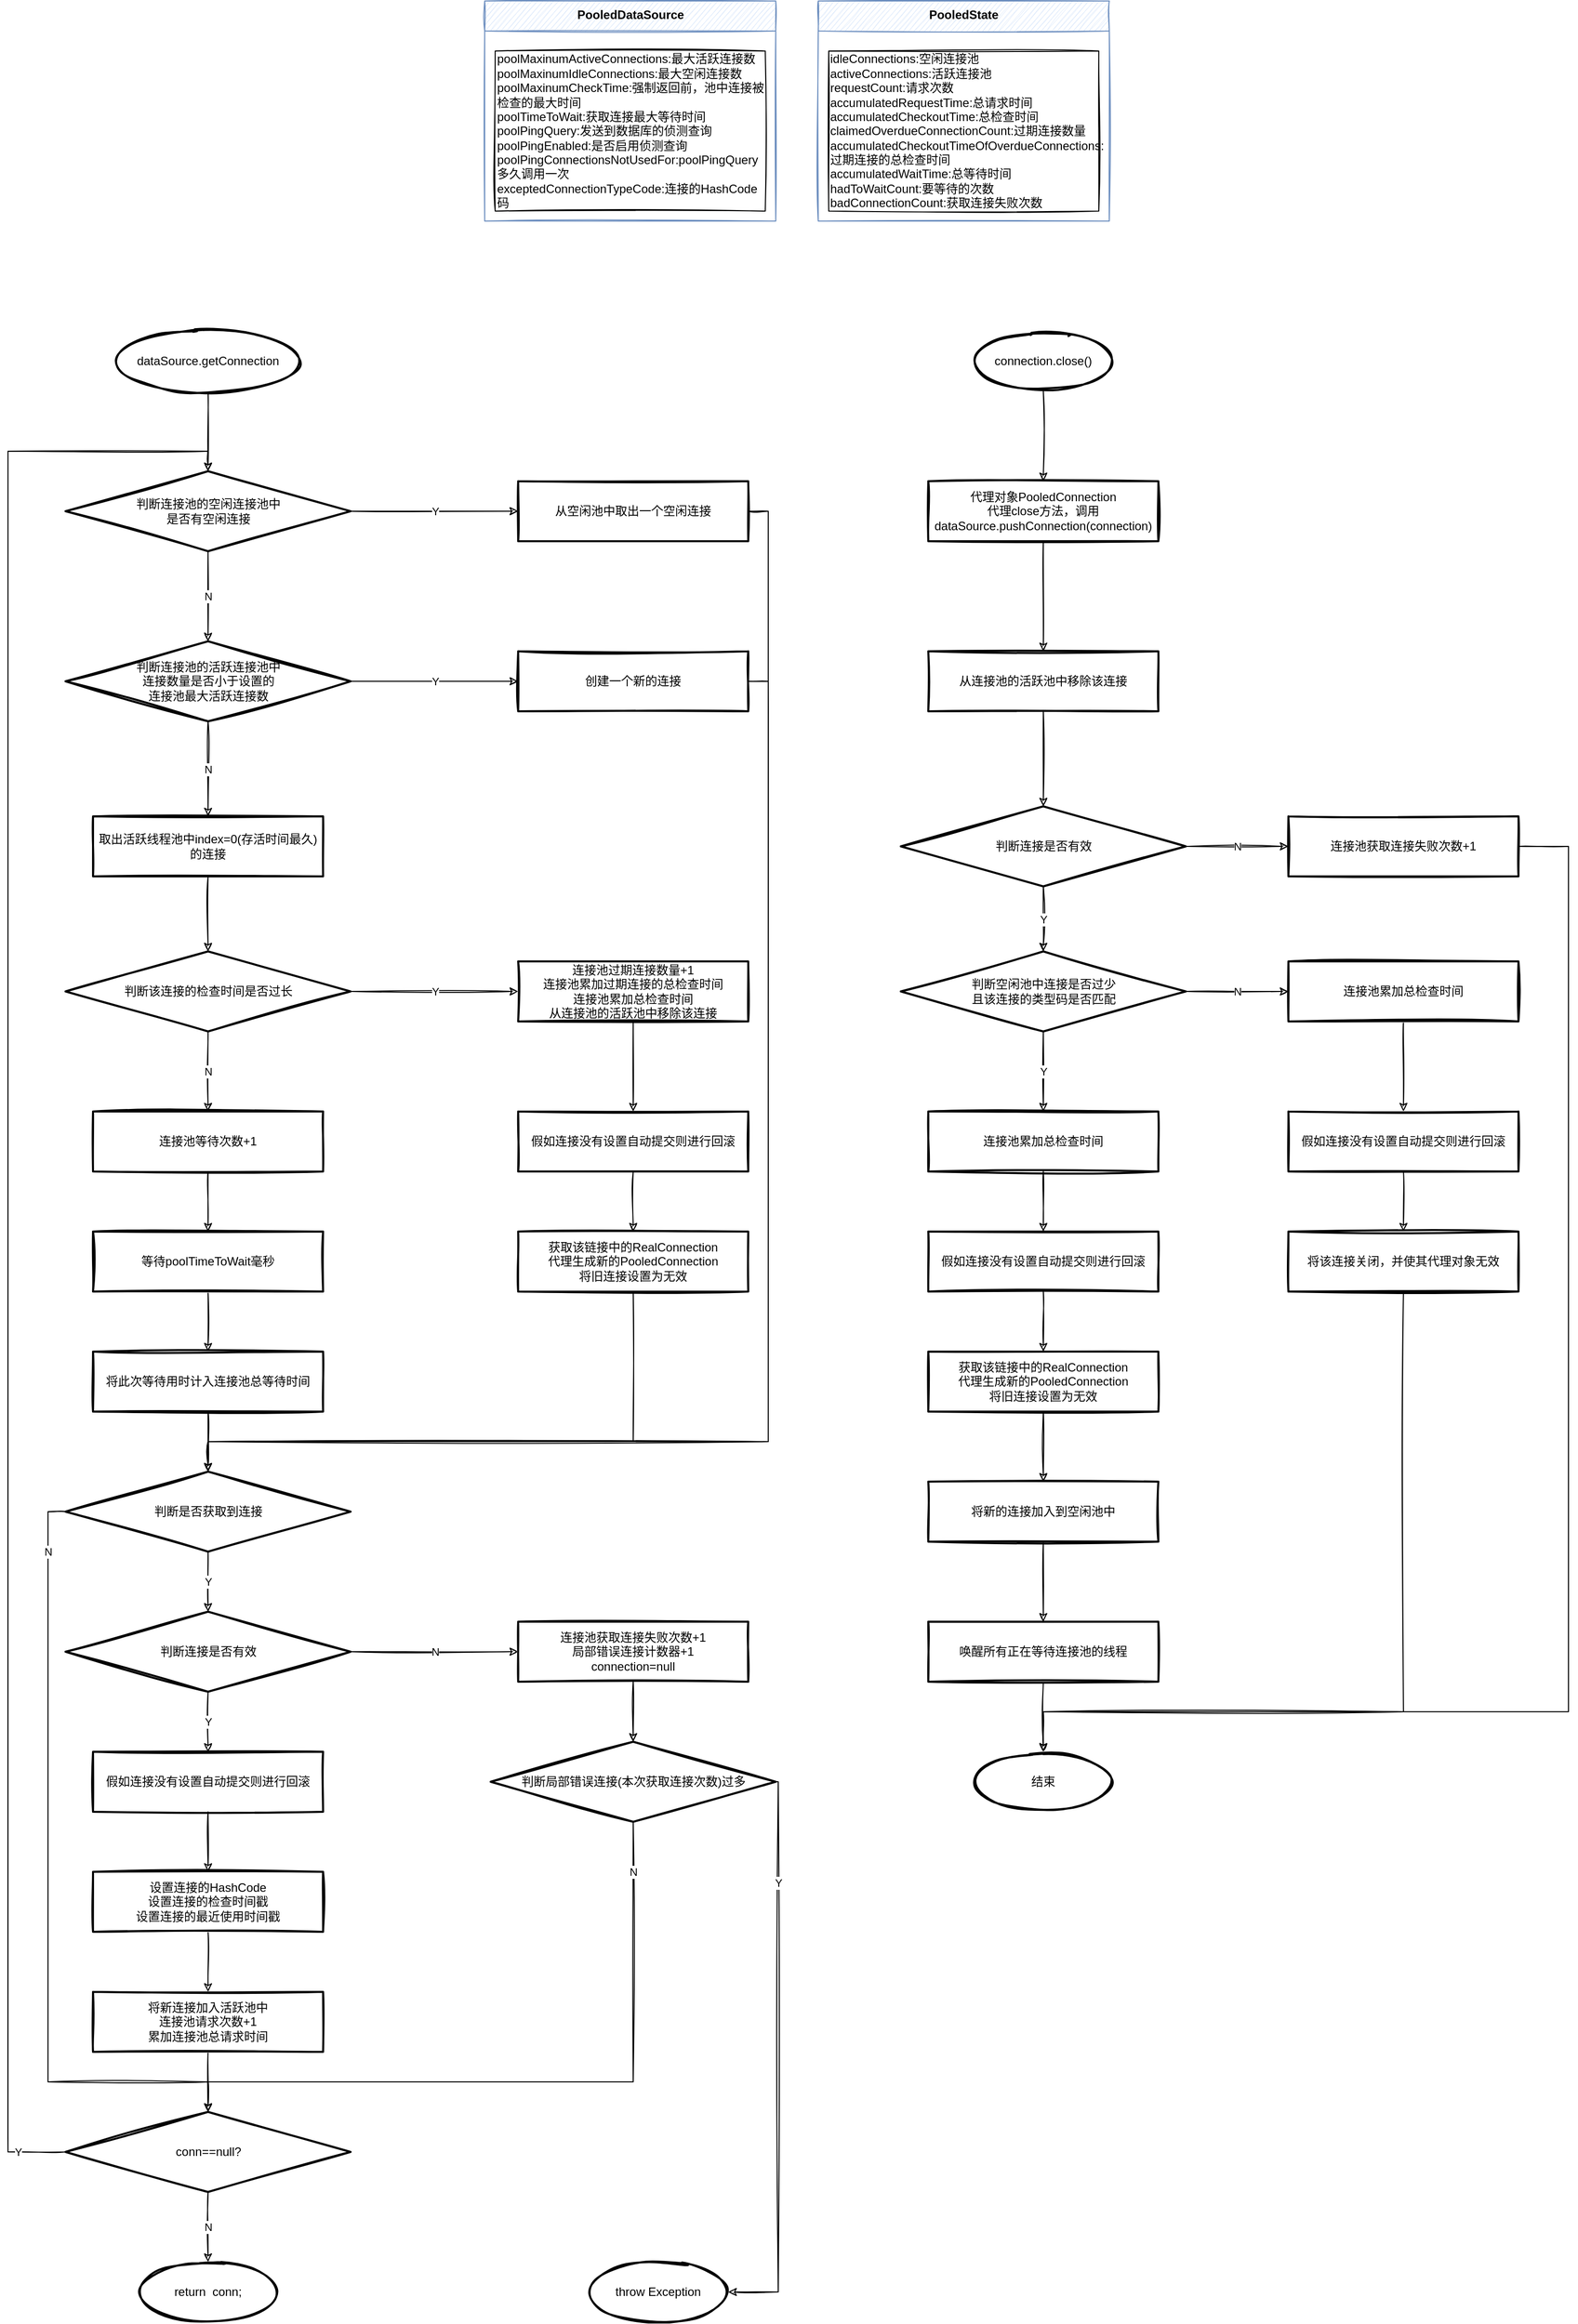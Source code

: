 <mxfile version="20.3.0" type="device"><diagram id="MCyhyUf_afz6iGRw-F5s" name="第 1 页"><mxGraphModel dx="1354" dy="1993" grid="1" gridSize="10" guides="1" tooltips="1" connect="1" arrows="1" fold="1" page="1" pageScale="1" pageWidth="827" pageHeight="1169" math="0" shadow="0"><root><mxCell id="0"/><mxCell id="1" parent="0"/><mxCell id="7m66qNa_j7fj5RQueoO3-12" style="edgeStyle=orthogonalEdgeStyle;rounded=0;orthogonalLoop=1;jettySize=auto;html=1;exitX=0.5;exitY=1;exitDx=0;exitDy=0;exitPerimeter=0;entryX=0.5;entryY=0;entryDx=0;entryDy=0;sketch=1;" parent="1" source="7m66qNa_j7fj5RQueoO3-1" target="7m66qNa_j7fj5RQueoO3-11" edge="1"><mxGeometry relative="1" as="geometry"/></mxCell><mxCell id="7m66qNa_j7fj5RQueoO3-1" value="dataSource.getConnection" style="strokeWidth=2;html=1;shape=mxgraph.flowchart.start_1;whiteSpace=wrap;sketch=1;" parent="1" vertex="1"><mxGeometry x="145" y="100" width="190" height="60" as="geometry"/></mxCell><mxCell id="7m66qNa_j7fj5RQueoO3-15" value="N" style="edgeStyle=orthogonalEdgeStyle;rounded=0;orthogonalLoop=1;jettySize=auto;html=1;sketch=1;" parent="1" source="7m66qNa_j7fj5RQueoO3-9" target="7m66qNa_j7fj5RQueoO3-14" edge="1"><mxGeometry relative="1" as="geometry"/></mxCell><mxCell id="7m66qNa_j7fj5RQueoO3-32" value="Y" style="edgeStyle=orthogonalEdgeStyle;rounded=0;orthogonalLoop=1;jettySize=auto;html=1;exitX=1;exitY=0.5;exitDx=0;exitDy=0;entryX=0;entryY=0.5;entryDx=0;entryDy=0;sketch=1;" parent="1" source="7m66qNa_j7fj5RQueoO3-9" target="7m66qNa_j7fj5RQueoO3-31" edge="1"><mxGeometry relative="1" as="geometry"/></mxCell><mxCell id="7m66qNa_j7fj5RQueoO3-9" value="判断连接池的活跃连接池中&lt;br&gt;连接数量是否小于设置的&lt;br&gt;连接池最大活跃连接数" style="rhombus;whiteSpace=wrap;html=1;strokeWidth=2;sketch=1;" parent="1" vertex="1"><mxGeometry x="97.5" y="410" width="285" height="80" as="geometry"/></mxCell><mxCell id="7m66qNa_j7fj5RQueoO3-13" value="N" style="edgeStyle=orthogonalEdgeStyle;rounded=0;orthogonalLoop=1;jettySize=auto;html=1;exitX=0.5;exitY=1;exitDx=0;exitDy=0;entryX=0.5;entryY=0;entryDx=0;entryDy=0;sketch=1;" parent="1" source="7m66qNa_j7fj5RQueoO3-11" target="7m66qNa_j7fj5RQueoO3-9" edge="1"><mxGeometry relative="1" as="geometry"/></mxCell><mxCell id="7m66qNa_j7fj5RQueoO3-27" value="Y" style="edgeStyle=orthogonalEdgeStyle;rounded=0;orthogonalLoop=1;jettySize=auto;html=1;exitX=1;exitY=0.5;exitDx=0;exitDy=0;entryX=0;entryY=0.5;entryDx=0;entryDy=0;sketch=1;" parent="1" source="7m66qNa_j7fj5RQueoO3-11" target="7m66qNa_j7fj5RQueoO3-26" edge="1"><mxGeometry relative="1" as="geometry"/></mxCell><mxCell id="7m66qNa_j7fj5RQueoO3-11" value="判断连接池的空闲连接池中&lt;br&gt;是否有空闲连接" style="rhombus;whiteSpace=wrap;html=1;strokeWidth=2;sketch=1;" parent="1" vertex="1"><mxGeometry x="97.5" y="240" width="285" height="80" as="geometry"/></mxCell><mxCell id="7m66qNa_j7fj5RQueoO3-17" style="edgeStyle=orthogonalEdgeStyle;rounded=0;orthogonalLoop=1;jettySize=auto;html=1;exitX=0.5;exitY=1;exitDx=0;exitDy=0;entryX=0.5;entryY=0;entryDx=0;entryDy=0;sketch=1;" parent="1" source="7m66qNa_j7fj5RQueoO3-14" target="7m66qNa_j7fj5RQueoO3-16" edge="1"><mxGeometry relative="1" as="geometry"/></mxCell><mxCell id="7m66qNa_j7fj5RQueoO3-14" value="取出活跃线程池中index=0(存活时间最久)的连接" style="whiteSpace=wrap;html=1;strokeWidth=2;sketch=1;" parent="1" vertex="1"><mxGeometry x="125" y="585" width="230" height="60" as="geometry"/></mxCell><mxCell id="7m66qNa_j7fj5RQueoO3-19" value="N" style="edgeStyle=orthogonalEdgeStyle;rounded=0;orthogonalLoop=1;jettySize=auto;html=1;exitX=0.5;exitY=1;exitDx=0;exitDy=0;entryX=0.5;entryY=0;entryDx=0;entryDy=0;sketch=1;" parent="1" source="7m66qNa_j7fj5RQueoO3-16" target="7m66qNa_j7fj5RQueoO3-18" edge="1"><mxGeometry relative="1" as="geometry"/></mxCell><mxCell id="8Xt79Spc-dpP2ZHksFhf-11" value="Y" style="edgeStyle=orthogonalEdgeStyle;rounded=0;sketch=1;orthogonalLoop=1;jettySize=auto;html=1;exitX=1;exitY=0.5;exitDx=0;exitDy=0;entryX=0;entryY=0.5;entryDx=0;entryDy=0;" parent="1" source="7m66qNa_j7fj5RQueoO3-16" target="8Xt79Spc-dpP2ZHksFhf-2" edge="1"><mxGeometry relative="1" as="geometry"/></mxCell><mxCell id="7m66qNa_j7fj5RQueoO3-16" value="判断该连接的检查时间是否过长" style="rhombus;whiteSpace=wrap;html=1;strokeWidth=2;sketch=1;" parent="1" vertex="1"><mxGeometry x="97.5" y="720" width="285" height="80" as="geometry"/></mxCell><mxCell id="7m66qNa_j7fj5RQueoO3-21" style="edgeStyle=orthogonalEdgeStyle;rounded=0;orthogonalLoop=1;jettySize=auto;html=1;exitX=0.5;exitY=1;exitDx=0;exitDy=0;entryX=0.5;entryY=0;entryDx=0;entryDy=0;sketch=1;" parent="1" source="7m66qNa_j7fj5RQueoO3-18" target="7m66qNa_j7fj5RQueoO3-20" edge="1"><mxGeometry relative="1" as="geometry"/></mxCell><mxCell id="7m66qNa_j7fj5RQueoO3-18" value="连接池等待次数+1" style="whiteSpace=wrap;html=1;strokeWidth=2;sketch=1;" parent="1" vertex="1"><mxGeometry x="125" y="880" width="230" height="60" as="geometry"/></mxCell><mxCell id="7m66qNa_j7fj5RQueoO3-23" style="edgeStyle=orthogonalEdgeStyle;rounded=0;orthogonalLoop=1;jettySize=auto;html=1;exitX=0.5;exitY=1;exitDx=0;exitDy=0;entryX=0.5;entryY=0;entryDx=0;entryDy=0;sketch=1;" parent="1" source="7m66qNa_j7fj5RQueoO3-20" target="7m66qNa_j7fj5RQueoO3-22" edge="1"><mxGeometry relative="1" as="geometry"/></mxCell><mxCell id="7m66qNa_j7fj5RQueoO3-20" value="等待poolTimeToWait毫秒" style="whiteSpace=wrap;html=1;strokeWidth=2;sketch=1;" parent="1" vertex="1"><mxGeometry x="125" y="1000" width="230" height="60" as="geometry"/></mxCell><mxCell id="7m66qNa_j7fj5RQueoO3-25" style="edgeStyle=orthogonalEdgeStyle;rounded=0;orthogonalLoop=1;jettySize=auto;html=1;exitX=0.5;exitY=1;exitDx=0;exitDy=0;entryX=0.5;entryY=0;entryDx=0;entryDy=0;sketch=1;" parent="1" source="7m66qNa_j7fj5RQueoO3-22" target="7m66qNa_j7fj5RQueoO3-24" edge="1"><mxGeometry relative="1" as="geometry"/></mxCell><mxCell id="7m66qNa_j7fj5RQueoO3-22" value="&lt;span style=&quot;text-align: left;&quot;&gt;将此次等待用时计入连接池总等待时间&lt;/span&gt;" style="whiteSpace=wrap;html=1;strokeWidth=2;sketch=1;" parent="1" vertex="1"><mxGeometry x="125" y="1120" width="230" height="60" as="geometry"/></mxCell><mxCell id="8Xt79Spc-dpP2ZHksFhf-10" value="Y" style="edgeStyle=orthogonalEdgeStyle;rounded=0;sketch=1;orthogonalLoop=1;jettySize=auto;html=1;exitX=0.5;exitY=1;exitDx=0;exitDy=0;entryX=0.5;entryY=0;entryDx=0;entryDy=0;" parent="1" source="7m66qNa_j7fj5RQueoO3-24" target="8Xt79Spc-dpP2ZHksFhf-9" edge="1"><mxGeometry relative="1" as="geometry"/></mxCell><mxCell id="DQmg4lhvm20JNWHVOebY-18" value="N" style="edgeStyle=orthogonalEdgeStyle;rounded=0;sketch=1;orthogonalLoop=1;jettySize=auto;html=1;exitX=0;exitY=0.5;exitDx=0;exitDy=0;entryX=0.5;entryY=0;entryDx=0;entryDy=0;" parent="1" source="7m66qNa_j7fj5RQueoO3-24" target="DQmg4lhvm20JNWHVOebY-6" edge="1"><mxGeometry x="-0.852" relative="1" as="geometry"><Array as="points"><mxPoint x="80" y="1280"/><mxPoint x="80" y="1850"/><mxPoint x="240" y="1850"/></Array><mxPoint as="offset"/></mxGeometry></mxCell><mxCell id="7m66qNa_j7fj5RQueoO3-24" value="判断是否获取到连接" style="rhombus;whiteSpace=wrap;html=1;strokeWidth=2;sketch=1;" parent="1" vertex="1"><mxGeometry x="97.5" y="1240" width="285" height="80" as="geometry"/></mxCell><mxCell id="7m66qNa_j7fj5RQueoO3-29" style="edgeStyle=orthogonalEdgeStyle;rounded=0;orthogonalLoop=1;jettySize=auto;html=1;exitX=1;exitY=0.5;exitDx=0;exitDy=0;entryX=0.5;entryY=0;entryDx=0;entryDy=0;sketch=1;" parent="1" source="7m66qNa_j7fj5RQueoO3-26" target="7m66qNa_j7fj5RQueoO3-24" edge="1"><mxGeometry relative="1" as="geometry"><Array as="points"><mxPoint x="800" y="280"/><mxPoint x="800" y="1210"/><mxPoint x="240" y="1210"/></Array></mxGeometry></mxCell><mxCell id="7m66qNa_j7fj5RQueoO3-26" value="从空闲池中取出一个空闲连接" style="whiteSpace=wrap;html=1;strokeWidth=2;sketch=1;" parent="1" vertex="1"><mxGeometry x="550" y="250" width="230" height="60" as="geometry"/></mxCell><mxCell id="8Xt79Spc-dpP2ZHksFhf-1" style="edgeStyle=orthogonalEdgeStyle;rounded=0;orthogonalLoop=1;jettySize=auto;html=1;exitX=1;exitY=0.5;exitDx=0;exitDy=0;entryX=0.5;entryY=0;entryDx=0;entryDy=0;sketch=1;" parent="1" source="7m66qNa_j7fj5RQueoO3-31" target="7m66qNa_j7fj5RQueoO3-24" edge="1"><mxGeometry relative="1" as="geometry"><Array as="points"><mxPoint x="800" y="450"/><mxPoint x="800" y="1210"/><mxPoint x="240" y="1210"/></Array></mxGeometry></mxCell><mxCell id="7m66qNa_j7fj5RQueoO3-31" value="创建一个新的连接" style="whiteSpace=wrap;html=1;strokeWidth=2;sketch=1;" parent="1" vertex="1"><mxGeometry x="550" y="420" width="230" height="60" as="geometry"/></mxCell><mxCell id="8Xt79Spc-dpP2ZHksFhf-5" style="edgeStyle=orthogonalEdgeStyle;rounded=0;sketch=1;orthogonalLoop=1;jettySize=auto;html=1;exitX=0.5;exitY=1;exitDx=0;exitDy=0;" parent="1" source="8Xt79Spc-dpP2ZHksFhf-2" target="8Xt79Spc-dpP2ZHksFhf-4" edge="1"><mxGeometry relative="1" as="geometry"/></mxCell><mxCell id="8Xt79Spc-dpP2ZHksFhf-2" value="连接池过期连接数量+1&lt;br&gt;连接池累加&lt;span style=&quot;text-align: left;&quot;&gt;过期连接的总检查时间&lt;br&gt;&lt;/span&gt;连接池累加&lt;span style=&quot;text-align: left;&quot;&gt;总检查时间&lt;br&gt;&lt;/span&gt;从连接池的活跃池中移除该连接" style="whiteSpace=wrap;html=1;strokeWidth=2;sketch=1;" parent="1" vertex="1"><mxGeometry x="550" y="730" width="230" height="60" as="geometry"/></mxCell><mxCell id="8Xt79Spc-dpP2ZHksFhf-7" style="edgeStyle=orthogonalEdgeStyle;rounded=0;sketch=1;orthogonalLoop=1;jettySize=auto;html=1;exitX=0.5;exitY=1;exitDx=0;exitDy=0;" parent="1" source="8Xt79Spc-dpP2ZHksFhf-4" target="8Xt79Spc-dpP2ZHksFhf-6" edge="1"><mxGeometry relative="1" as="geometry"/></mxCell><mxCell id="8Xt79Spc-dpP2ZHksFhf-4" value="假如连接没有设置自动提交则进行回滚" style="whiteSpace=wrap;html=1;strokeWidth=2;sketch=1;" parent="1" vertex="1"><mxGeometry x="550" y="880" width="230" height="60" as="geometry"/></mxCell><mxCell id="8Xt79Spc-dpP2ZHksFhf-13" style="edgeStyle=orthogonalEdgeStyle;rounded=0;sketch=1;orthogonalLoop=1;jettySize=auto;html=1;exitX=0.5;exitY=1;exitDx=0;exitDy=0;entryX=0.5;entryY=0;entryDx=0;entryDy=0;" parent="1" source="8Xt79Spc-dpP2ZHksFhf-6" target="7m66qNa_j7fj5RQueoO3-24" edge="1"><mxGeometry relative="1" as="geometry"><Array as="points"><mxPoint x="665" y="1210"/><mxPoint x="240" y="1210"/></Array></mxGeometry></mxCell><mxCell id="8Xt79Spc-dpP2ZHksFhf-6" value="获取该链接中的RealConnection&lt;br&gt;代理生成新的PooledConnection&lt;br&gt;将旧连接设置为无效" style="whiteSpace=wrap;html=1;strokeWidth=2;sketch=1;" parent="1" vertex="1"><mxGeometry x="550" y="1000" width="230" height="60" as="geometry"/></mxCell><mxCell id="8Xt79Spc-dpP2ZHksFhf-15" value="Y" style="edgeStyle=orthogonalEdgeStyle;rounded=0;sketch=1;orthogonalLoop=1;jettySize=auto;html=1;exitX=0.5;exitY=1;exitDx=0;exitDy=0;entryX=0.5;entryY=0;entryDx=0;entryDy=0;" parent="1" source="8Xt79Spc-dpP2ZHksFhf-9" target="8Xt79Spc-dpP2ZHksFhf-14" edge="1"><mxGeometry relative="1" as="geometry"/></mxCell><mxCell id="DQmg4lhvm20JNWHVOebY-2" value="N" style="edgeStyle=orthogonalEdgeStyle;rounded=0;orthogonalLoop=1;jettySize=auto;html=1;exitX=1;exitY=0.5;exitDx=0;exitDy=0;entryX=0;entryY=0.5;entryDx=0;entryDy=0;sketch=1;" parent="1" source="8Xt79Spc-dpP2ZHksFhf-9" target="DQmg4lhvm20JNWHVOebY-1" edge="1"><mxGeometry relative="1" as="geometry"/></mxCell><mxCell id="8Xt79Spc-dpP2ZHksFhf-9" value="判断连接是否有效" style="rhombus;whiteSpace=wrap;html=1;strokeWidth=2;sketch=1;" parent="1" vertex="1"><mxGeometry x="97.5" y="1380" width="285" height="80" as="geometry"/></mxCell><mxCell id="8Xt79Spc-dpP2ZHksFhf-18" style="edgeStyle=orthogonalEdgeStyle;rounded=0;sketch=1;orthogonalLoop=1;jettySize=auto;html=1;exitX=0.5;exitY=1;exitDx=0;exitDy=0;entryX=0.5;entryY=0;entryDx=0;entryDy=0;" parent="1" source="8Xt79Spc-dpP2ZHksFhf-14" target="8Xt79Spc-dpP2ZHksFhf-17" edge="1"><mxGeometry relative="1" as="geometry"/></mxCell><mxCell id="8Xt79Spc-dpP2ZHksFhf-14" value="假如连接没有设置自动提交则进行回滚" style="whiteSpace=wrap;html=1;strokeWidth=2;sketch=1;" parent="1" vertex="1"><mxGeometry x="125" y="1520" width="230" height="60" as="geometry"/></mxCell><mxCell id="8Xt79Spc-dpP2ZHksFhf-20" style="edgeStyle=orthogonalEdgeStyle;rounded=0;sketch=1;orthogonalLoop=1;jettySize=auto;html=1;exitX=0.5;exitY=1;exitDx=0;exitDy=0;entryX=0.5;entryY=0;entryDx=0;entryDy=0;" parent="1" source="8Xt79Spc-dpP2ZHksFhf-17" target="8Xt79Spc-dpP2ZHksFhf-19" edge="1"><mxGeometry relative="1" as="geometry"/></mxCell><mxCell id="8Xt79Spc-dpP2ZHksFhf-17" value="设置连接的HashCode&lt;br&gt;设置连接的检查时间戳&lt;br&gt;设置连接的最近使用时间戳" style="whiteSpace=wrap;html=1;strokeWidth=2;sketch=1;" parent="1" vertex="1"><mxGeometry x="125" y="1640" width="230" height="60" as="geometry"/></mxCell><mxCell id="DQmg4lhvm20JNWHVOebY-7" style="edgeStyle=orthogonalEdgeStyle;rounded=0;sketch=1;orthogonalLoop=1;jettySize=auto;html=1;exitX=0.5;exitY=1;exitDx=0;exitDy=0;" parent="1" source="8Xt79Spc-dpP2ZHksFhf-19" target="DQmg4lhvm20JNWHVOebY-6" edge="1"><mxGeometry relative="1" as="geometry"/></mxCell><mxCell id="8Xt79Spc-dpP2ZHksFhf-19" value="将新连接加入活跃池中&lt;br&gt;连接池请求次数+1&lt;br&gt;累加连接池总请求时间" style="whiteSpace=wrap;html=1;strokeWidth=2;sketch=1;" parent="1" vertex="1"><mxGeometry x="125" y="1760" width="230" height="60" as="geometry"/></mxCell><mxCell id="DQmg4lhvm20JNWHVOebY-5" style="edgeStyle=orthogonalEdgeStyle;rounded=0;sketch=1;orthogonalLoop=1;jettySize=auto;html=1;exitX=0.5;exitY=1;exitDx=0;exitDy=0;entryX=0.5;entryY=0;entryDx=0;entryDy=0;" parent="1" source="DQmg4lhvm20JNWHVOebY-1" target="DQmg4lhvm20JNWHVOebY-4" edge="1"><mxGeometry relative="1" as="geometry"/></mxCell><mxCell id="DQmg4lhvm20JNWHVOebY-1" value="连接池获取连接失败次数+1&lt;br&gt;局部错误连接计数器+1&lt;br&gt;connection=null" style="whiteSpace=wrap;html=1;strokeWidth=2;sketch=1;" parent="1" vertex="1"><mxGeometry x="550" y="1390" width="230" height="60" as="geometry"/></mxCell><mxCell id="DQmg4lhvm20JNWHVOebY-8" value="N" style="edgeStyle=orthogonalEdgeStyle;rounded=0;sketch=1;orthogonalLoop=1;jettySize=auto;html=1;exitX=0.5;exitY=1;exitDx=0;exitDy=0;entryX=0.5;entryY=0;entryDx=0;entryDy=0;" parent="1" source="DQmg4lhvm20JNWHVOebY-4" target="DQmg4lhvm20JNWHVOebY-6" edge="1"><mxGeometry x="-0.86" relative="1" as="geometry"><Array as="points"><mxPoint x="665" y="1850"/><mxPoint x="240" y="1850"/></Array><mxPoint as="offset"/></mxGeometry></mxCell><mxCell id="DQmg4lhvm20JNWHVOebY-16" style="edgeStyle=orthogonalEdgeStyle;rounded=0;sketch=1;orthogonalLoop=1;jettySize=auto;html=1;exitX=1;exitY=0.5;exitDx=0;exitDy=0;entryX=1;entryY=0.5;entryDx=0;entryDy=0;entryPerimeter=0;" parent="1" source="DQmg4lhvm20JNWHVOebY-4" target="DQmg4lhvm20JNWHVOebY-15" edge="1"><mxGeometry relative="1" as="geometry"><Array as="points"><mxPoint x="810" y="1550"/><mxPoint x="810" y="2060"/></Array></mxGeometry></mxCell><mxCell id="DQmg4lhvm20JNWHVOebY-17" value="Y" style="edgeLabel;html=1;align=center;verticalAlign=middle;resizable=0;points=[];" parent="DQmg4lhvm20JNWHVOebY-16" vertex="1" connectable="0"><mxGeometry x="-0.632" relative="1" as="geometry"><mxPoint as="offset"/></mxGeometry></mxCell><mxCell id="DQmg4lhvm20JNWHVOebY-4" value="判断局部错误连接(本次获取连接次数)过多" style="rhombus;whiteSpace=wrap;html=1;strokeWidth=2;sketch=1;" parent="1" vertex="1"><mxGeometry x="522.5" y="1510" width="285" height="80" as="geometry"/></mxCell><mxCell id="DQmg4lhvm20JNWHVOebY-11" value="Y" style="edgeStyle=orthogonalEdgeStyle;rounded=0;sketch=1;orthogonalLoop=1;jettySize=auto;html=1;exitX=0;exitY=0.5;exitDx=0;exitDy=0;entryX=0.5;entryY=0;entryDx=0;entryDy=0;" parent="1" source="DQmg4lhvm20JNWHVOebY-6" target="7m66qNa_j7fj5RQueoO3-11" edge="1"><mxGeometry x="-0.952" relative="1" as="geometry"><Array as="points"><mxPoint x="40" y="1920"/><mxPoint x="40" y="220"/><mxPoint x="240" y="220"/></Array><mxPoint as="offset"/></mxGeometry></mxCell><mxCell id="DQmg4lhvm20JNWHVOebY-14" value="N" style="edgeStyle=orthogonalEdgeStyle;rounded=0;sketch=1;orthogonalLoop=1;jettySize=auto;html=1;exitX=0.5;exitY=1;exitDx=0;exitDy=0;entryX=0.5;entryY=0;entryDx=0;entryDy=0;entryPerimeter=0;" parent="1" source="DQmg4lhvm20JNWHVOebY-6" target="DQmg4lhvm20JNWHVOebY-13" edge="1"><mxGeometry relative="1" as="geometry"/></mxCell><mxCell id="DQmg4lhvm20JNWHVOebY-6" value="conn==null?" style="rhombus;whiteSpace=wrap;html=1;strokeWidth=2;sketch=1;" parent="1" vertex="1"><mxGeometry x="97.5" y="1880" width="285" height="80" as="geometry"/></mxCell><mxCell id="DQmg4lhvm20JNWHVOebY-13" value="return&amp;nbsp; conn;" style="strokeWidth=2;html=1;shape=mxgraph.flowchart.start_1;whiteSpace=wrap;sketch=1;" parent="1" vertex="1"><mxGeometry x="170" y="2030" width="140" height="60" as="geometry"/></mxCell><mxCell id="DQmg4lhvm20JNWHVOebY-15" value="throw Exception" style="strokeWidth=2;html=1;shape=mxgraph.flowchart.start_1;whiteSpace=wrap;sketch=1;" parent="1" vertex="1"><mxGeometry x="620" y="2030" width="140" height="60" as="geometry"/></mxCell><mxCell id="DQmg4lhvm20JNWHVOebY-21" style="edgeStyle=orthogonalEdgeStyle;rounded=0;sketch=1;orthogonalLoop=1;jettySize=auto;html=1;exitX=0.5;exitY=1;exitDx=0;exitDy=0;exitPerimeter=0;entryX=0.5;entryY=0;entryDx=0;entryDy=0;" parent="1" source="DQmg4lhvm20JNWHVOebY-19" target="DQmg4lhvm20JNWHVOebY-20" edge="1"><mxGeometry relative="1" as="geometry"/></mxCell><mxCell id="DQmg4lhvm20JNWHVOebY-19" value="connection.close()" style="strokeWidth=2;html=1;shape=mxgraph.flowchart.start_1;whiteSpace=wrap;sketch=1;" parent="1" vertex="1"><mxGeometry x="1005" y="100" width="140" height="60" as="geometry"/></mxCell><mxCell id="0AXNZ4n9YgKmXDQXLzTK-2" style="edgeStyle=orthogonalEdgeStyle;rounded=0;orthogonalLoop=1;jettySize=auto;html=1;exitX=0.5;exitY=1;exitDx=0;exitDy=0;entryX=0.5;entryY=0;entryDx=0;entryDy=0;sketch=1;" parent="1" source="DQmg4lhvm20JNWHVOebY-20" target="0AXNZ4n9YgKmXDQXLzTK-1" edge="1"><mxGeometry relative="1" as="geometry"/></mxCell><mxCell id="DQmg4lhvm20JNWHVOebY-20" value="代理对象PooledConnection&lt;br&gt;代理close方法，调用&lt;br&gt;dataSource.pushConnection(connection)" style="whiteSpace=wrap;html=1;strokeWidth=2;sketch=1;" parent="1" vertex="1"><mxGeometry x="960" y="250" width="230" height="60" as="geometry"/></mxCell><mxCell id="0AXNZ4n9YgKmXDQXLzTK-4" style="edgeStyle=orthogonalEdgeStyle;rounded=0;sketch=1;orthogonalLoop=1;jettySize=auto;html=1;exitX=0.5;exitY=1;exitDx=0;exitDy=0;entryX=0.5;entryY=0;entryDx=0;entryDy=0;" parent="1" source="0AXNZ4n9YgKmXDQXLzTK-1" target="0AXNZ4n9YgKmXDQXLzTK-3" edge="1"><mxGeometry relative="1" as="geometry"/></mxCell><mxCell id="0AXNZ4n9YgKmXDQXLzTK-1" value="从连接池的活跃池中移除该连接" style="whiteSpace=wrap;html=1;strokeWidth=2;sketch=1;" parent="1" vertex="1"><mxGeometry x="960" y="420" width="230" height="60" as="geometry"/></mxCell><mxCell id="0AXNZ4n9YgKmXDQXLzTK-7" value="Y" style="edgeStyle=orthogonalEdgeStyle;rounded=0;sketch=1;orthogonalLoop=1;jettySize=auto;html=1;exitX=0.5;exitY=1;exitDx=0;exitDy=0;entryX=0.5;entryY=0;entryDx=0;entryDy=0;" parent="1" source="0AXNZ4n9YgKmXDQXLzTK-3" target="0AXNZ4n9YgKmXDQXLzTK-6" edge="1"><mxGeometry relative="1" as="geometry"/></mxCell><mxCell id="0AXNZ4n9YgKmXDQXLzTK-28" value="N" style="edgeStyle=orthogonalEdgeStyle;rounded=0;sketch=1;orthogonalLoop=1;jettySize=auto;html=1;exitX=1;exitY=0.5;exitDx=0;exitDy=0;entryX=0;entryY=0.5;entryDx=0;entryDy=0;" parent="1" source="0AXNZ4n9YgKmXDQXLzTK-3" target="0AXNZ4n9YgKmXDQXLzTK-27" edge="1"><mxGeometry relative="1" as="geometry"/></mxCell><mxCell id="0AXNZ4n9YgKmXDQXLzTK-3" value="判断连接是否有效" style="rhombus;whiteSpace=wrap;html=1;strokeWidth=2;sketch=1;" parent="1" vertex="1"><mxGeometry x="932.5" y="575" width="285" height="80" as="geometry"/></mxCell><mxCell id="0AXNZ4n9YgKmXDQXLzTK-11" value="Y" style="edgeStyle=orthogonalEdgeStyle;rounded=0;sketch=1;orthogonalLoop=1;jettySize=auto;html=1;exitX=0.5;exitY=1;exitDx=0;exitDy=0;entryX=0.5;entryY=0;entryDx=0;entryDy=0;" parent="1" source="0AXNZ4n9YgKmXDQXLzTK-6" target="0AXNZ4n9YgKmXDQXLzTK-8" edge="1"><mxGeometry relative="1" as="geometry"/></mxCell><mxCell id="0AXNZ4n9YgKmXDQXLzTK-17" value="N" style="edgeStyle=orthogonalEdgeStyle;rounded=0;sketch=1;orthogonalLoop=1;jettySize=auto;html=1;exitX=1;exitY=0.5;exitDx=0;exitDy=0;entryX=0;entryY=0.5;entryDx=0;entryDy=0;" parent="1" source="0AXNZ4n9YgKmXDQXLzTK-6" target="0AXNZ4n9YgKmXDQXLzTK-16" edge="1"><mxGeometry relative="1" as="geometry"/></mxCell><mxCell id="0AXNZ4n9YgKmXDQXLzTK-6" value="判断空闲池中连接是否过少&lt;br&gt;且该连接的类型码是否匹配" style="rhombus;whiteSpace=wrap;html=1;strokeWidth=2;sketch=1;" parent="1" vertex="1"><mxGeometry x="932.5" y="720" width="285" height="80" as="geometry"/></mxCell><mxCell id="0AXNZ4n9YgKmXDQXLzTK-12" style="edgeStyle=orthogonalEdgeStyle;rounded=0;sketch=1;orthogonalLoop=1;jettySize=auto;html=1;exitX=0.5;exitY=1;exitDx=0;exitDy=0;entryX=0.5;entryY=0;entryDx=0;entryDy=0;" parent="1" source="0AXNZ4n9YgKmXDQXLzTK-8" target="0AXNZ4n9YgKmXDQXLzTK-9" edge="1"><mxGeometry relative="1" as="geometry"/></mxCell><mxCell id="0AXNZ4n9YgKmXDQXLzTK-8" value="连接池累加&lt;span style=&quot;text-align: left;&quot;&gt;总检查时间&lt;/span&gt;" style="whiteSpace=wrap;html=1;strokeWidth=2;sketch=1;" parent="1" vertex="1"><mxGeometry x="960" y="880" width="230" height="60" as="geometry"/></mxCell><mxCell id="0AXNZ4n9YgKmXDQXLzTK-13" style="edgeStyle=orthogonalEdgeStyle;rounded=0;sketch=1;orthogonalLoop=1;jettySize=auto;html=1;exitX=0.5;exitY=1;exitDx=0;exitDy=0;entryX=0.5;entryY=0;entryDx=0;entryDy=0;" parent="1" source="0AXNZ4n9YgKmXDQXLzTK-9" target="0AXNZ4n9YgKmXDQXLzTK-10" edge="1"><mxGeometry relative="1" as="geometry"/></mxCell><mxCell id="0AXNZ4n9YgKmXDQXLzTK-9" value="假如连接没有设置自动提交则进行回滚" style="whiteSpace=wrap;html=1;strokeWidth=2;sketch=1;" parent="1" vertex="1"><mxGeometry x="960" y="1000" width="230" height="60" as="geometry"/></mxCell><mxCell id="0AXNZ4n9YgKmXDQXLzTK-15" style="edgeStyle=orthogonalEdgeStyle;rounded=0;sketch=1;orthogonalLoop=1;jettySize=auto;html=1;exitX=0.5;exitY=1;exitDx=0;exitDy=0;entryX=0.5;entryY=0;entryDx=0;entryDy=0;" parent="1" source="0AXNZ4n9YgKmXDQXLzTK-10" target="0AXNZ4n9YgKmXDQXLzTK-14" edge="1"><mxGeometry relative="1" as="geometry"/></mxCell><mxCell id="0AXNZ4n9YgKmXDQXLzTK-10" value="获取该链接中的RealConnection&lt;br&gt;代理生成新的PooledConnection&lt;br&gt;将旧连接设置为无效" style="whiteSpace=wrap;html=1;strokeWidth=2;sketch=1;" parent="1" vertex="1"><mxGeometry x="960" y="1120" width="230" height="60" as="geometry"/></mxCell><mxCell id="0AXNZ4n9YgKmXDQXLzTK-23" style="edgeStyle=orthogonalEdgeStyle;rounded=0;sketch=1;orthogonalLoop=1;jettySize=auto;html=1;exitX=0.5;exitY=1;exitDx=0;exitDy=0;entryX=0.5;entryY=0;entryDx=0;entryDy=0;" parent="1" source="0AXNZ4n9YgKmXDQXLzTK-14" target="0AXNZ4n9YgKmXDQXLzTK-22" edge="1"><mxGeometry relative="1" as="geometry"/></mxCell><mxCell id="0AXNZ4n9YgKmXDQXLzTK-14" value="将新的连接加入到空闲池中" style="whiteSpace=wrap;html=1;strokeWidth=2;sketch=1;" parent="1" vertex="1"><mxGeometry x="960" y="1250" width="230" height="60" as="geometry"/></mxCell><mxCell id="0AXNZ4n9YgKmXDQXLzTK-19" style="edgeStyle=orthogonalEdgeStyle;rounded=0;sketch=1;orthogonalLoop=1;jettySize=auto;html=1;exitX=0.5;exitY=1;exitDx=0;exitDy=0;entryX=0.5;entryY=0;entryDx=0;entryDy=0;" parent="1" source="0AXNZ4n9YgKmXDQXLzTK-16" target="0AXNZ4n9YgKmXDQXLzTK-18" edge="1"><mxGeometry relative="1" as="geometry"/></mxCell><mxCell id="0AXNZ4n9YgKmXDQXLzTK-16" value="连接池累加&lt;span style=&quot;text-align: left;&quot;&gt;总检查时间&lt;/span&gt;" style="whiteSpace=wrap;html=1;strokeWidth=2;sketch=1;" parent="1" vertex="1"><mxGeometry x="1320" y="730" width="230" height="60" as="geometry"/></mxCell><mxCell id="0AXNZ4n9YgKmXDQXLzTK-21" style="edgeStyle=orthogonalEdgeStyle;rounded=0;sketch=1;orthogonalLoop=1;jettySize=auto;html=1;exitX=0.5;exitY=1;exitDx=0;exitDy=0;entryX=0.5;entryY=0;entryDx=0;entryDy=0;" parent="1" source="0AXNZ4n9YgKmXDQXLzTK-18" target="0AXNZ4n9YgKmXDQXLzTK-20" edge="1"><mxGeometry relative="1" as="geometry"/></mxCell><mxCell id="0AXNZ4n9YgKmXDQXLzTK-18" value="假如连接没有设置自动提交则进行回滚" style="whiteSpace=wrap;html=1;strokeWidth=2;sketch=1;" parent="1" vertex="1"><mxGeometry x="1320" y="880" width="230" height="60" as="geometry"/></mxCell><mxCell id="0AXNZ4n9YgKmXDQXLzTK-26" style="edgeStyle=orthogonalEdgeStyle;rounded=0;sketch=1;orthogonalLoop=1;jettySize=auto;html=1;exitX=0.5;exitY=1;exitDx=0;exitDy=0;entryX=0.5;entryY=0;entryDx=0;entryDy=0;entryPerimeter=0;" parent="1" source="0AXNZ4n9YgKmXDQXLzTK-20" target="0AXNZ4n9YgKmXDQXLzTK-24" edge="1"><mxGeometry relative="1" as="geometry"><Array as="points"><mxPoint x="1435" y="1480"/><mxPoint x="1075" y="1480"/></Array></mxGeometry></mxCell><mxCell id="0AXNZ4n9YgKmXDQXLzTK-20" value="将该连接关闭，并使其代理对象无效" style="whiteSpace=wrap;html=1;strokeWidth=2;sketch=1;" parent="1" vertex="1"><mxGeometry x="1320" y="1000" width="230" height="60" as="geometry"/></mxCell><mxCell id="0AXNZ4n9YgKmXDQXLzTK-25" style="edgeStyle=orthogonalEdgeStyle;rounded=0;sketch=1;orthogonalLoop=1;jettySize=auto;html=1;exitX=0.5;exitY=1;exitDx=0;exitDy=0;" parent="1" source="0AXNZ4n9YgKmXDQXLzTK-22" target="0AXNZ4n9YgKmXDQXLzTK-24" edge="1"><mxGeometry relative="1" as="geometry"/></mxCell><mxCell id="0AXNZ4n9YgKmXDQXLzTK-22" value="唤醒所有正在等待连接池的线程" style="whiteSpace=wrap;html=1;strokeWidth=2;sketch=1;" parent="1" vertex="1"><mxGeometry x="960" y="1390" width="230" height="60" as="geometry"/></mxCell><mxCell id="0AXNZ4n9YgKmXDQXLzTK-24" value="结束" style="strokeWidth=2;html=1;shape=mxgraph.flowchart.start_1;whiteSpace=wrap;sketch=1;" parent="1" vertex="1"><mxGeometry x="1005" y="1520" width="140" height="60" as="geometry"/></mxCell><mxCell id="0AXNZ4n9YgKmXDQXLzTK-29" style="edgeStyle=orthogonalEdgeStyle;rounded=0;sketch=1;orthogonalLoop=1;jettySize=auto;html=1;exitX=1;exitY=0.5;exitDx=0;exitDy=0;entryX=0.5;entryY=0;entryDx=0;entryDy=0;entryPerimeter=0;" parent="1" source="0AXNZ4n9YgKmXDQXLzTK-27" target="0AXNZ4n9YgKmXDQXLzTK-24" edge="1"><mxGeometry relative="1" as="geometry"><Array as="points"><mxPoint x="1600" y="615"/><mxPoint x="1600" y="1480"/><mxPoint x="1075" y="1480"/></Array></mxGeometry></mxCell><mxCell id="0AXNZ4n9YgKmXDQXLzTK-27" value="连接池获取连接失败次数+1" style="whiteSpace=wrap;html=1;strokeWidth=2;sketch=1;" parent="1" vertex="1"><mxGeometry x="1320" y="585" width="230" height="60" as="geometry"/></mxCell><mxCell id="NLT0URHwGYK1sMaRLhJ8-1" value="PooledDataSource" style="swimlane;fontStyle=1;align=center;verticalAlign=top;childLayout=stackLayout;horizontal=1;startSize=30;horizontalStack=0;resizeParent=1;resizeParentMax=0;resizeLast=0;collapsible=0;marginBottom=0;html=1;sketch=1;fillColor=#dae8fc;strokeColor=#6c8ebf;" vertex="1" parent="1"><mxGeometry x="516.56" y="-230" width="290.94" height="220" as="geometry"/></mxCell><mxCell id="NLT0URHwGYK1sMaRLhJ8-2" value="" style="swimlane;fontStyle=1;align=center;verticalAlign=top;horizontal=1;startSize=0;collapsible=0;marginBottom=0;html=1;strokeColor=none;fillColor=none;sketch=1;" vertex="1" parent="NLT0URHwGYK1sMaRLhJ8-1"><mxGeometry y="30" width="290.94" height="190" as="geometry"/></mxCell><mxCell id="NLT0URHwGYK1sMaRLhJ8-5" style="edgeStyle=orthogonalEdgeStyle;curved=1;rounded=0;orthogonalLoop=1;jettySize=auto;html=1;exitX=1;exitY=0.5;exitDx=0;exitDy=0;entryX=1;entryY=0.5;entryDx=0;entryDy=0;" edge="1" parent="NLT0URHwGYK1sMaRLhJ8-2" target="NLT0URHwGYK1sMaRLhJ8-9"><mxGeometry relative="1" as="geometry"><Array as="points"><mxPoint x="303" y="125"/><mxPoint x="303" y="222"/></Array><mxPoint x="278.13" y="125" as="sourcePoint"/></mxGeometry></mxCell><mxCell id="NLT0URHwGYK1sMaRLhJ8-7" value="调用" style="edgeStyle=orthogonalEdgeStyle;curved=1;rounded=0;orthogonalLoop=1;jettySize=auto;html=1;exitX=1;exitY=0.5;exitDx=0;exitDy=0;entryX=1;entryY=0.5;entryDx=0;entryDy=0;" edge="1" parent="NLT0URHwGYK1sMaRLhJ8-2" target="NLT0URHwGYK1sMaRLhJ8-9"><mxGeometry relative="1" as="geometry"><mxPoint x="278.13" y="175" as="sourcePoint"/></mxGeometry></mxCell><mxCell id="NLT0URHwGYK1sMaRLhJ8-13" value="poolMaxinumActiveConnections:最大活跃连接数&#10;poolMaxinumIdleConnections:最大空闲连接数&#10;poolMaxinumCheckTime:强制返回前，池中连接被检查的最大时间&#10;poolTimeToWait:获取连接最大等待时间&#10;poolPingQuery:发送到数据库的侦测查询&#10;poolPingEnabled:是否启用侦测查询&#10;poolPingConnectionsNotUsedFor:poolPingQuery多久调用一次&#10;exceptedConnectionTypeCode:连接的HashCode码" style="fontStyle=0;sketch=1;align=left;fillColor=none;strokeColor=default;fillStyle=zigzag-line;whiteSpace=wrap;" vertex="1" parent="NLT0URHwGYK1sMaRLhJ8-2"><mxGeometry x="10.47" y="20" width="270" height="160" as="geometry"/></mxCell><mxCell id="NLT0URHwGYK1sMaRLhJ8-14" value="&lt;span style=&quot;&quot;&gt;PooledState&lt;/span&gt;" style="swimlane;fontStyle=1;align=center;verticalAlign=top;childLayout=stackLayout;horizontal=1;startSize=30;horizontalStack=0;resizeParent=1;resizeParentMax=0;resizeLast=0;collapsible=0;marginBottom=0;html=1;sketch=1;fillColor=#dae8fc;strokeColor=#6c8ebf;" vertex="1" parent="1"><mxGeometry x="850" y="-230" width="290.94" height="220" as="geometry"/></mxCell><mxCell id="NLT0URHwGYK1sMaRLhJ8-15" value="" style="swimlane;fontStyle=1;align=center;verticalAlign=top;horizontal=1;startSize=0;collapsible=0;marginBottom=0;html=1;strokeColor=none;fillColor=none;sketch=1;" vertex="1" parent="NLT0URHwGYK1sMaRLhJ8-14"><mxGeometry y="30" width="290.94" height="190" as="geometry"/></mxCell><mxCell id="NLT0URHwGYK1sMaRLhJ8-16" style="edgeStyle=orthogonalEdgeStyle;curved=1;rounded=0;orthogonalLoop=1;jettySize=auto;html=1;exitX=1;exitY=0.5;exitDx=0;exitDy=0;entryX=1;entryY=0.5;entryDx=0;entryDy=0;" edge="1" parent="NLT0URHwGYK1sMaRLhJ8-15"><mxGeometry relative="1" as="geometry"><Array as="points"><mxPoint x="303" y="125"/><mxPoint x="303" y="222"/></Array><mxPoint x="278.13" y="125" as="sourcePoint"/></mxGeometry></mxCell><mxCell id="NLT0URHwGYK1sMaRLhJ8-17" value="调用" style="edgeStyle=orthogonalEdgeStyle;curved=1;rounded=0;orthogonalLoop=1;jettySize=auto;html=1;exitX=1;exitY=0.5;exitDx=0;exitDy=0;entryX=1;entryY=0.5;entryDx=0;entryDy=0;" edge="1" parent="NLT0URHwGYK1sMaRLhJ8-15"><mxGeometry relative="1" as="geometry"><mxPoint x="278.13" y="175" as="sourcePoint"/></mxGeometry></mxCell><mxCell id="NLT0URHwGYK1sMaRLhJ8-18" value="idleConnections:空闲连接池&#10;activeConnections:活跃连接池&#10;requestCount:请求次数&#10;accumulatedRequestTime:总请求时间&#10;accumulatedCheckoutTime:总检查时间&#10;claimedOverdueConnectionCount:过期连接数量&#10;accumulatedCheckoutTimeOfOverdueConnections:过期连接的总检查时间&#10;accumulatedWaitTime:总等待时间&#10;hadToWaitCount:要等待的次数&#10;badConnectionCount:获取连接失败次数" style="fontStyle=0;sketch=1;align=left;fillColor=none;strokeColor=default;fillStyle=zigzag-line;whiteSpace=wrap;" vertex="1" parent="NLT0URHwGYK1sMaRLhJ8-15"><mxGeometry x="10.47" y="20" width="270" height="160" as="geometry"/></mxCell></root></mxGraphModel></diagram></mxfile>